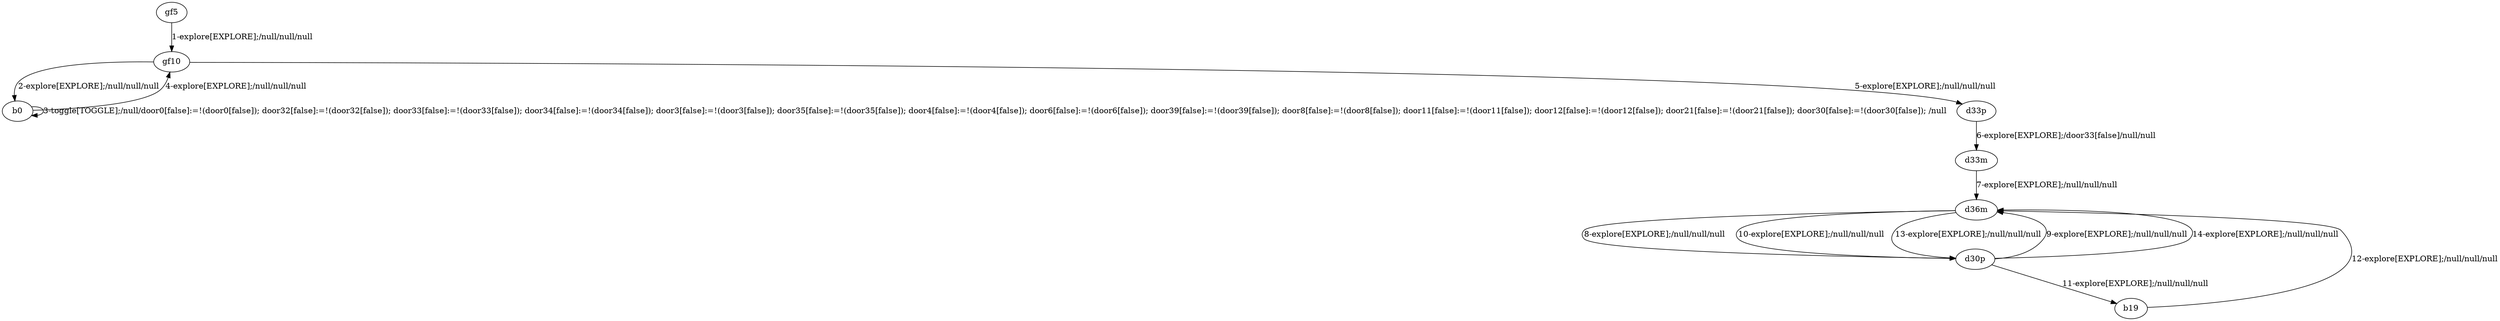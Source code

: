 # Total number of goals covered by this test: 2
# b19 --> d36m
# d30p --> b19

digraph g {
"gf5" -> "gf10" [label = "1-explore[EXPLORE];/null/null/null"];
"gf10" -> "b0" [label = "2-explore[EXPLORE];/null/null/null"];
"b0" -> "b0" [label = "3-toggle[TOGGLE];/null/door0[false]:=!(door0[false]); door32[false]:=!(door32[false]); door33[false]:=!(door33[false]); door34[false]:=!(door34[false]); door3[false]:=!(door3[false]); door35[false]:=!(door35[false]); door4[false]:=!(door4[false]); door6[false]:=!(door6[false]); door39[false]:=!(door39[false]); door8[false]:=!(door8[false]); door11[false]:=!(door11[false]); door12[false]:=!(door12[false]); door21[false]:=!(door21[false]); door30[false]:=!(door30[false]); /null"];
"b0" -> "gf10" [label = "4-explore[EXPLORE];/null/null/null"];
"gf10" -> "d33p" [label = "5-explore[EXPLORE];/null/null/null"];
"d33p" -> "d33m" [label = "6-explore[EXPLORE];/door33[false]/null/null"];
"d33m" -> "d36m" [label = "7-explore[EXPLORE];/null/null/null"];
"d36m" -> "d30p" [label = "8-explore[EXPLORE];/null/null/null"];
"d30p" -> "d36m" [label = "9-explore[EXPLORE];/null/null/null"];
"d36m" -> "d30p" [label = "10-explore[EXPLORE];/null/null/null"];
"d30p" -> "b19" [label = "11-explore[EXPLORE];/null/null/null"];
"b19" -> "d36m" [label = "12-explore[EXPLORE];/null/null/null"];
"d36m" -> "d30p" [label = "13-explore[EXPLORE];/null/null/null"];
"d30p" -> "d36m" [label = "14-explore[EXPLORE];/null/null/null"];
}